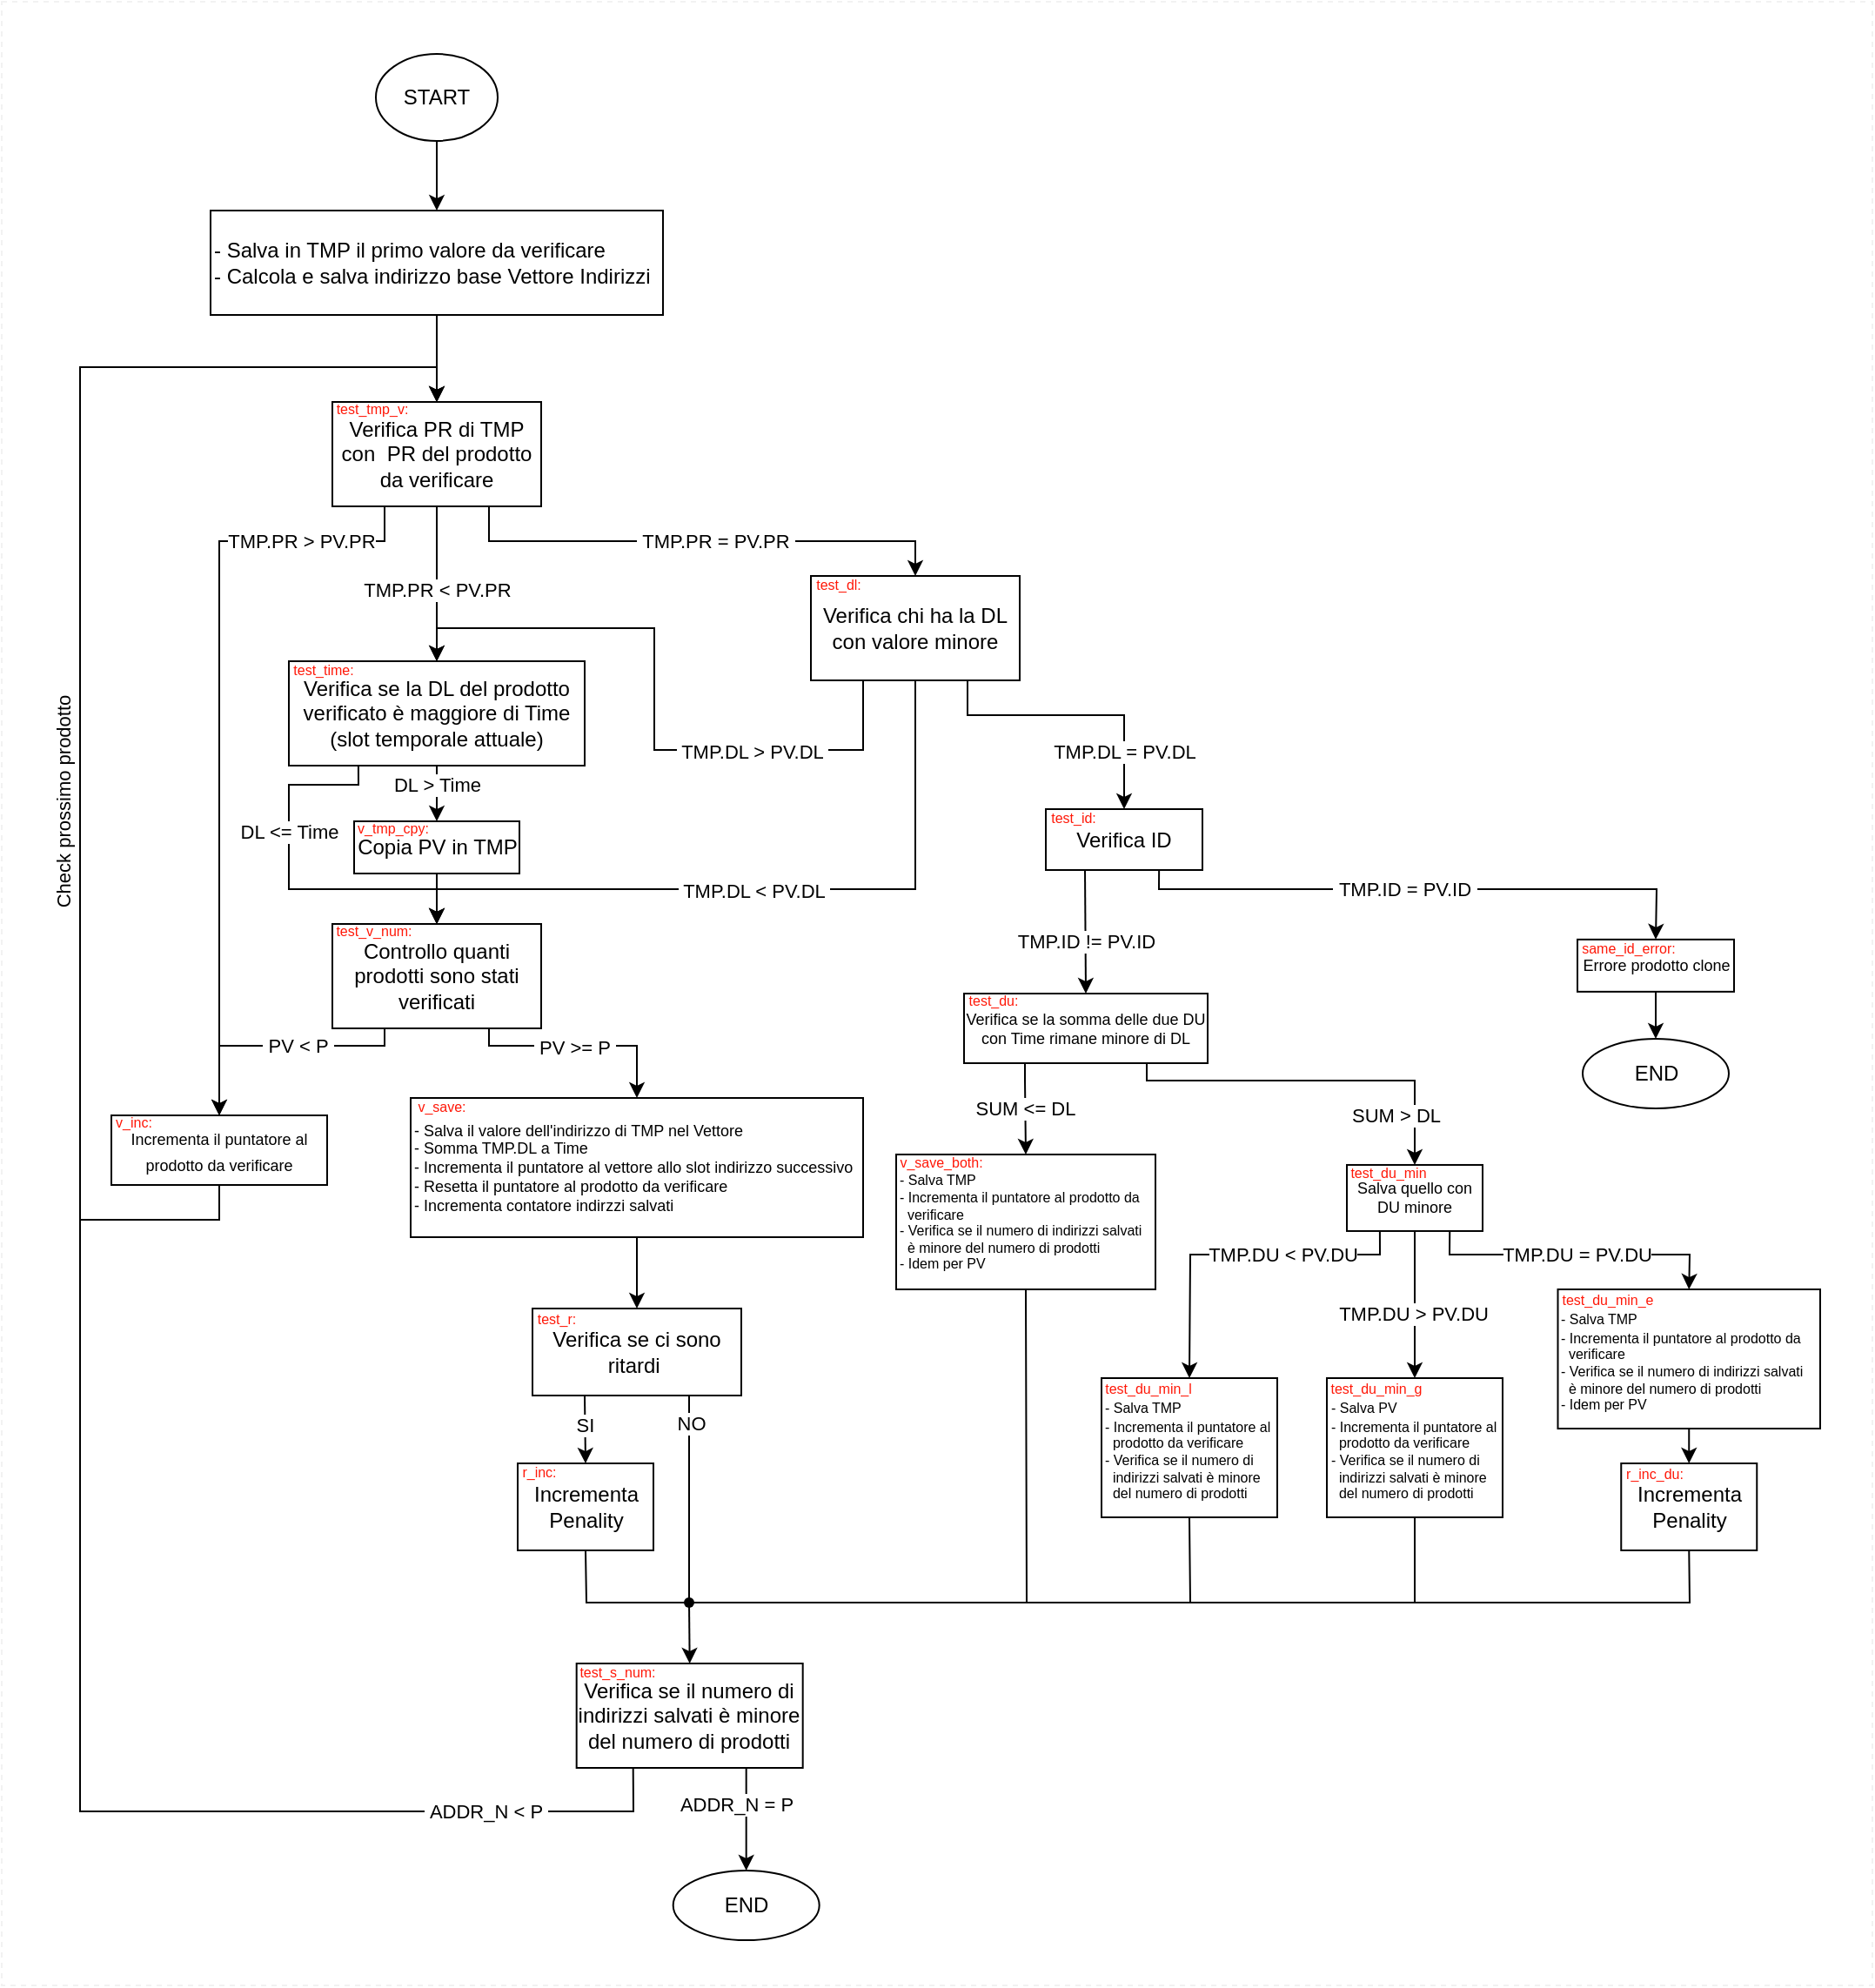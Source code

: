 <mxfile version="24.4.0" type="device">
  <diagram name="Pagina-1" id="GEODoxrNDZj81k7Mat4K">
    <mxGraphModel dx="1110" dy="2456" grid="1" gridSize="10" guides="1" tooltips="1" connect="1" arrows="1" fold="1" page="1" pageScale="1" pageWidth="827" pageHeight="1169" math="0" shadow="0">
      <root>
        <mxCell id="0" />
        <mxCell id="1" parent="0" />
        <mxCell id="st1-ua8SZ9y58ZhHJUZa-4" value="" style="endArrow=none;html=1;rounded=0;exitX=0.75;exitY=1;exitDx=0;exitDy=0;entryDx=0;entryDy=0;endFill=0;" edge="1" parent="1" source="nfPmhJvn8curub4lPYd_-5" target="st1-ua8SZ9y58ZhHJUZa-6">
          <mxGeometry width="50" height="50" relative="1" as="geometry">
            <mxPoint x="590" y="760" as="sourcePoint" />
            <mxPoint x="589" y="935" as="targetPoint" />
            <Array as="points" />
          </mxGeometry>
        </mxCell>
        <mxCell id="vefhSrpmev-1LY_CgRd1-73" value="" style="endArrow=classic;html=1;rounded=0;entryX=0.5;entryY=0;entryDx=0;entryDy=0;exitX=0.25;exitY=1;exitDx=0;exitDy=0;" parent="1" source="vefhSrpmev-1LY_CgRd1-29" target="vefhSrpmev-1LY_CgRd1-37" edge="1">
          <mxGeometry width="50" height="50" relative="1" as="geometry">
            <mxPoint x="600" y="380" as="sourcePoint" />
            <mxPoint x="600" y="445" as="targetPoint" />
            <Array as="points">
              <mxPoint x="690" y="410" />
              <mxPoint x="570" y="410" />
              <mxPoint x="570" y="340" />
              <mxPoint x="445" y="340" />
            </Array>
          </mxGeometry>
        </mxCell>
        <mxCell id="nfPmhJvn8curub4lPYd_-28" value="" style="rounded=0;whiteSpace=wrap;html=1;dashed=1;strokeColor=#F2F2F2;fillColor=none;movable=0;resizable=0;rotatable=0;deletable=0;editable=0;locked=1;connectable=0;" parent="1" vertex="1">
          <mxGeometry x="195" y="-20" width="1075" height="1140" as="geometry" />
        </mxCell>
        <mxCell id="vefhSrpmev-1LY_CgRd1-1" value="START" style="ellipse;whiteSpace=wrap;html=1;" parent="1" vertex="1">
          <mxGeometry x="410" y="10" width="70" height="50" as="geometry" />
        </mxCell>
        <mxCell id="vefhSrpmev-1LY_CgRd1-2" value="&lt;span style=&quot;background-color: initial;&quot;&gt;- Salva in TMP il primo valore da verificare&lt;/span&gt;&lt;br&gt;&lt;span style=&quot;background-color: initial;&quot;&gt;- Calcola e salva indirizzo base Vettore Indirizzi&lt;/span&gt;" style="rounded=0;whiteSpace=wrap;html=1;align=left;" parent="1" vertex="1">
          <mxGeometry x="315" y="100" width="260" height="60" as="geometry" />
        </mxCell>
        <mxCell id="vefhSrpmev-1LY_CgRd1-3" value="" style="endArrow=classic;html=1;rounded=0;exitX=0.5;exitY=1;exitDx=0;exitDy=0;entryX=0.5;entryY=0;entryDx=0;entryDy=0;" parent="1" source="vefhSrpmev-1LY_CgRd1-1" target="vefhSrpmev-1LY_CgRd1-2" edge="1">
          <mxGeometry width="50" height="50" relative="1" as="geometry">
            <mxPoint x="420" y="190" as="sourcePoint" />
            <mxPoint x="470" y="140" as="targetPoint" />
          </mxGeometry>
        </mxCell>
        <mxCell id="vefhSrpmev-1LY_CgRd1-4" value="Verifica PR di TMP con&amp;nbsp; PR del prodotto da verificare" style="rounded=0;whiteSpace=wrap;html=1;" parent="1" vertex="1">
          <mxGeometry x="385" y="210" width="120" height="60" as="geometry" />
        </mxCell>
        <mxCell id="vefhSrpmev-1LY_CgRd1-5" value="" style="endArrow=classic;html=1;rounded=0;entryX=0.5;entryY=0;entryDx=0;entryDy=0;exitX=0.5;exitY=1;exitDx=0;exitDy=0;" parent="1" source="vefhSrpmev-1LY_CgRd1-2" target="vefhSrpmev-1LY_CgRd1-4" edge="1">
          <mxGeometry width="50" height="50" relative="1" as="geometry">
            <mxPoint x="290" y="240" as="sourcePoint" />
            <mxPoint x="340" y="190" as="targetPoint" />
          </mxGeometry>
        </mxCell>
        <mxCell id="vefhSrpmev-1LY_CgRd1-6" value="Controllo quanti prodotti sono stati verificati" style="rounded=0;whiteSpace=wrap;html=1;" parent="1" vertex="1">
          <mxGeometry x="385" y="510" width="120" height="60" as="geometry" />
        </mxCell>
        <mxCell id="vefhSrpmev-1LY_CgRd1-7" value="" style="endArrow=classic;html=1;rounded=0;exitX=0.5;exitY=1;exitDx=0;exitDy=0;entryX=0.5;entryY=0;entryDx=0;entryDy=0;" parent="1" source="vefhSrpmev-1LY_CgRd1-4" target="vefhSrpmev-1LY_CgRd1-37" edge="1">
          <mxGeometry width="50" height="50" relative="1" as="geometry">
            <mxPoint x="350" y="340" as="sourcePoint" />
            <mxPoint x="445" y="330" as="targetPoint" />
          </mxGeometry>
        </mxCell>
        <mxCell id="vefhSrpmev-1LY_CgRd1-8" value="TMP.PR &amp;lt; PV.PR" style="edgeLabel;html=1;align=center;verticalAlign=middle;resizable=0;points=[];" parent="vefhSrpmev-1LY_CgRd1-7" vertex="1" connectable="0">
          <mxGeometry x="0.01" y="1" relative="1" as="geometry">
            <mxPoint x="-1" y="3" as="offset" />
          </mxGeometry>
        </mxCell>
        <mxCell id="vefhSrpmev-1LY_CgRd1-9" value="&lt;font style=&quot;font-size: 9px;&quot;&gt;Incrementa il puntatore al prodotto da verificare&lt;/font&gt;" style="rounded=0;whiteSpace=wrap;html=1;" parent="1" vertex="1">
          <mxGeometry x="258" y="620" width="124" height="40" as="geometry" />
        </mxCell>
        <mxCell id="vefhSrpmev-1LY_CgRd1-10" value="" style="endArrow=classic;html=1;rounded=0;exitX=0.25;exitY=1;exitDx=0;exitDy=0;entryX=0.5;entryY=0;entryDx=0;entryDy=0;" parent="1" source="vefhSrpmev-1LY_CgRd1-6" target="vefhSrpmev-1LY_CgRd1-9" edge="1">
          <mxGeometry width="50" height="50" relative="1" as="geometry">
            <mxPoint x="400" y="570" as="sourcePoint" />
            <mxPoint x="450" y="520" as="targetPoint" />
            <Array as="points">
              <mxPoint x="415" y="580" />
              <mxPoint x="320" y="580" />
            </Array>
          </mxGeometry>
        </mxCell>
        <mxCell id="vefhSrpmev-1LY_CgRd1-11" value="&amp;nbsp;PV &amp;lt; P&amp;nbsp;" style="edgeLabel;html=1;align=center;verticalAlign=middle;resizable=0;points=[];" parent="vefhSrpmev-1LY_CgRd1-10" vertex="1" connectable="0">
          <mxGeometry x="0.436" y="-1" relative="1" as="geometry">
            <mxPoint x="44" y="1" as="offset" />
          </mxGeometry>
        </mxCell>
        <mxCell id="vefhSrpmev-1LY_CgRd1-12" value="&lt;span style=&quot;background-color: initial;&quot;&gt;- Salva il valore dell&#39;indirizzo di TMP nel Vettore&lt;/span&gt;&lt;br&gt;&lt;span style=&quot;background-color: initial;&quot;&gt;- Somma TMP.DL a Time&lt;/span&gt;&lt;br&gt;&lt;span style=&quot;background-color: initial;&quot;&gt;- Incrementa il puntatore al vettore allo slot indirizzo&amp;nbsp;successivo&lt;/span&gt;&lt;br&gt;&lt;span style=&quot;background-color: initial;&quot;&gt;- Resetta il puntatore al prodotto da verificare&amp;nbsp;&lt;/span&gt;&lt;div&gt;- Incrementa contatore indir&lt;span style=&quot;background-color: initial;&quot;&gt;z&lt;/span&gt;&lt;span style=&quot;background-color: initial;&quot;&gt;zi salvati&lt;/span&gt;&lt;/div&gt;" style="rounded=0;whiteSpace=wrap;html=1;align=left;fontStyle=0;horizontal=1;fontSize=9;" parent="1" vertex="1">
          <mxGeometry x="430" y="610" width="260" height="80" as="geometry" />
        </mxCell>
        <mxCell id="vefhSrpmev-1LY_CgRd1-13" value="" style="endArrow=classic;html=1;rounded=0;exitX=0.75;exitY=1;exitDx=0;exitDy=0;entryX=0.5;entryY=0;entryDx=0;entryDy=0;" parent="1" source="vefhSrpmev-1LY_CgRd1-6" target="vefhSrpmev-1LY_CgRd1-12" edge="1">
          <mxGeometry width="50" height="50" relative="1" as="geometry">
            <mxPoint x="605" y="570" as="sourcePoint" />
            <mxPoint x="640" y="520" as="targetPoint" />
            <Array as="points">
              <mxPoint x="475" y="580" />
              <mxPoint x="560" y="580" />
            </Array>
          </mxGeometry>
        </mxCell>
        <mxCell id="vefhSrpmev-1LY_CgRd1-14" value="&amp;nbsp;PV &amp;gt;= P&amp;nbsp;" style="edgeLabel;html=1;align=center;verticalAlign=middle;resizable=0;points=[];" parent="vefhSrpmev-1LY_CgRd1-13" vertex="1" connectable="0">
          <mxGeometry x="0.436" y="-1" relative="1" as="geometry">
            <mxPoint x="-31" as="offset" />
          </mxGeometry>
        </mxCell>
        <mxCell id="vefhSrpmev-1LY_CgRd1-21" value="" style="edgeStyle=orthogonalEdgeStyle;rounded=0;orthogonalLoop=1;jettySize=auto;html=1;" parent="1" source="vefhSrpmev-1LY_CgRd1-19" target="vefhSrpmev-1LY_CgRd1-6" edge="1">
          <mxGeometry relative="1" as="geometry" />
        </mxCell>
        <mxCell id="vefhSrpmev-1LY_CgRd1-19" value="Copia PV in TMP" style="rounded=0;whiteSpace=wrap;html=1;" parent="1" vertex="1">
          <mxGeometry x="397.5" y="451" width="95" height="30" as="geometry" />
        </mxCell>
        <mxCell id="vefhSrpmev-1LY_CgRd1-22" value="" style="endArrow=classic;html=1;rounded=0;exitX=0.5;exitY=1;exitDx=0;exitDy=0;entryX=0.5;entryY=0;entryDx=0;entryDy=0;" parent="1" source="vefhSrpmev-1LY_CgRd1-9" target="vefhSrpmev-1LY_CgRd1-4" edge="1">
          <mxGeometry width="50" height="50" relative="1" as="geometry">
            <mxPoint x="180" y="430" as="sourcePoint" />
            <mxPoint x="230" y="380" as="targetPoint" />
            <Array as="points">
              <mxPoint x="320" y="680" />
              <mxPoint x="240" y="680" />
              <mxPoint x="240" y="190" />
              <mxPoint x="445" y="190" />
            </Array>
          </mxGeometry>
        </mxCell>
        <mxCell id="vefhSrpmev-1LY_CgRd1-23" value="&amp;nbsp;Check prossimo prodotto&amp;nbsp;" style="edgeLabel;html=1;align=center;verticalAlign=middle;resizable=0;points=[];rotation=-90;" parent="vefhSrpmev-1LY_CgRd1-22" vertex="1" connectable="0">
          <mxGeometry x="0.477" y="-3" relative="1" as="geometry">
            <mxPoint x="-22" y="247" as="offset" />
          </mxGeometry>
        </mxCell>
        <mxCell id="vefhSrpmev-1LY_CgRd1-27" value="" style="endArrow=classic;html=1;rounded=0;entryX=0.5;entryY=0;entryDx=0;entryDy=0;exitX=0.25;exitY=1;exitDx=0;exitDy=0;" parent="1" source="vefhSrpmev-1LY_CgRd1-4" target="vefhSrpmev-1LY_CgRd1-9" edge="1">
          <mxGeometry width="50" height="50" relative="1" as="geometry">
            <mxPoint x="230" y="290" as="sourcePoint" />
            <mxPoint x="280" y="240" as="targetPoint" />
            <Array as="points">
              <mxPoint x="415" y="290" />
              <mxPoint x="320" y="290" />
            </Array>
          </mxGeometry>
        </mxCell>
        <mxCell id="vefhSrpmev-1LY_CgRd1-29" value="Verifica chi ha la DL con valore minore" style="rounded=0;whiteSpace=wrap;html=1;" parent="1" vertex="1">
          <mxGeometry x="660" y="310" width="120" height="60" as="geometry" />
        </mxCell>
        <mxCell id="vefhSrpmev-1LY_CgRd1-31" value="" style="endArrow=classic;html=1;rounded=0;entryX=0.5;entryY=0;entryDx=0;entryDy=0;exitX=0.75;exitY=1;exitDx=0;exitDy=0;" parent="1" source="vefhSrpmev-1LY_CgRd1-4" target="vefhSrpmev-1LY_CgRd1-29" edge="1">
          <mxGeometry width="50" height="50" relative="1" as="geometry">
            <mxPoint x="660" y="280" as="sourcePoint" />
            <mxPoint x="710" y="230" as="targetPoint" />
            <Array as="points">
              <mxPoint x="475" y="290" />
              <mxPoint x="720" y="290" />
            </Array>
          </mxGeometry>
        </mxCell>
        <mxCell id="vefhSrpmev-1LY_CgRd1-32" value="&amp;nbsp;TMP.PR = PV.PR&amp;nbsp;" style="edgeLabel;html=1;align=center;verticalAlign=middle;resizable=0;points=[];" parent="1" vertex="1" connectable="0">
          <mxGeometry x="600" y="286.999" as="geometry">
            <mxPoint x="5" y="3" as="offset" />
          </mxGeometry>
        </mxCell>
        <mxCell id="vefhSrpmev-1LY_CgRd1-39" value="" style="edgeStyle=orthogonalEdgeStyle;rounded=0;orthogonalLoop=1;jettySize=auto;html=1;" parent="1" source="vefhSrpmev-1LY_CgRd1-37" target="vefhSrpmev-1LY_CgRd1-19" edge="1">
          <mxGeometry relative="1" as="geometry" />
        </mxCell>
        <mxCell id="vefhSrpmev-1LY_CgRd1-40" value="DL &amp;gt; Time" style="edgeLabel;html=1;align=center;verticalAlign=middle;resizable=0;points=[];shadow=1;" parent="vefhSrpmev-1LY_CgRd1-39" vertex="1" connectable="0">
          <mxGeometry x="0.408" relative="1" as="geometry">
            <mxPoint y="-7" as="offset" />
          </mxGeometry>
        </mxCell>
        <mxCell id="vefhSrpmev-1LY_CgRd1-37" value="Verifica se la DL del prodotto verificato è maggiore di Time (slot temporale attuale)" style="rounded=0;whiteSpace=wrap;html=1;" parent="1" vertex="1">
          <mxGeometry x="360" y="359" width="170" height="60" as="geometry" />
        </mxCell>
        <mxCell id="vefhSrpmev-1LY_CgRd1-41" value="" style="endArrow=classic;html=1;rounded=0;exitX=0.235;exitY=1.004;exitDx=0;exitDy=0;entryX=0.5;entryY=0;entryDx=0;entryDy=0;exitPerimeter=0;" parent="1" source="vefhSrpmev-1LY_CgRd1-37" target="vefhSrpmev-1LY_CgRd1-6" edge="1">
          <mxGeometry width="50" height="50" relative="1" as="geometry">
            <mxPoint x="280" y="490" as="sourcePoint" />
            <mxPoint x="330" y="440" as="targetPoint" />
            <Array as="points">
              <mxPoint x="400" y="430" />
              <mxPoint x="360" y="430" />
              <mxPoint x="360" y="490" />
              <mxPoint x="445" y="490" />
            </Array>
          </mxGeometry>
        </mxCell>
        <mxCell id="vefhSrpmev-1LY_CgRd1-42" value="&amp;nbsp;DL &amp;lt;= Time&amp;nbsp;" style="edgeLabel;html=1;align=center;verticalAlign=middle;resizable=0;points=[];" parent="1" vertex="1" connectable="0">
          <mxGeometry x="360" y="456.997" as="geometry">
            <mxPoint as="offset" />
          </mxGeometry>
        </mxCell>
        <mxCell id="vefhSrpmev-1LY_CgRd1-43" value="TMP.PR &amp;gt; PV.PR" style="edgeLabel;html=1;align=center;verticalAlign=middle;resizable=0;points=[];" parent="1" vertex="1" connectable="0">
          <mxGeometry x="362" y="289.998" as="geometry">
            <mxPoint x="5" as="offset" />
          </mxGeometry>
        </mxCell>
        <mxCell id="vefhSrpmev-1LY_CgRd1-48" value="Verifica ID" style="rounded=0;whiteSpace=wrap;html=1;" parent="1" vertex="1">
          <mxGeometry x="795" y="444" width="90" height="35" as="geometry" />
        </mxCell>
        <mxCell id="vefhSrpmev-1LY_CgRd1-49" value="" style="endArrow=classic;html=1;rounded=0;entryX=0.5;entryY=0;entryDx=0;entryDy=0;exitX=0.75;exitY=1;exitDx=0;exitDy=0;" parent="1" source="vefhSrpmev-1LY_CgRd1-29" target="vefhSrpmev-1LY_CgRd1-48" edge="1">
          <mxGeometry width="50" height="50" relative="1" as="geometry">
            <mxPoint x="700" y="490" as="sourcePoint" />
            <mxPoint x="750" y="440" as="targetPoint" />
            <Array as="points">
              <mxPoint x="750" y="390" />
              <mxPoint x="840" y="390" />
            </Array>
          </mxGeometry>
        </mxCell>
        <mxCell id="vefhSrpmev-1LY_CgRd1-50" value="&amp;nbsp;TMP.DL = PV.DL&amp;nbsp;" style="edgeLabel;html=1;align=center;verticalAlign=middle;resizable=0;points=[];" parent="vefhSrpmev-1LY_CgRd1-49" vertex="1" connectable="0">
          <mxGeometry x="0.404" y="1" relative="1" as="geometry">
            <mxPoint x="-1" y="16" as="offset" />
          </mxGeometry>
        </mxCell>
        <mxCell id="vefhSrpmev-1LY_CgRd1-51" value="Errore prodotto clone" style="rounded=0;whiteSpace=wrap;html=1;fontSize=9;" parent="1" vertex="1">
          <mxGeometry x="1100.5" y="518.93" width="90" height="30" as="geometry" />
        </mxCell>
        <mxCell id="vefhSrpmev-1LY_CgRd1-52" value="" style="endArrow=classic;html=1;rounded=0;entryX=0.5;entryY=0;entryDx=0;entryDy=0;exitX=0.723;exitY=1;exitDx=0;exitDy=0;exitPerimeter=0;" parent="1" source="vefhSrpmev-1LY_CgRd1-48" target="vefhSrpmev-1LY_CgRd1-51" edge="1">
          <mxGeometry width="50" height="50" relative="1" as="geometry">
            <mxPoint x="710" y="560" as="sourcePoint" />
            <mxPoint x="760" y="510" as="targetPoint" />
            <Array as="points">
              <mxPoint x="860" y="490" />
              <mxPoint x="1146" y="490" />
            </Array>
          </mxGeometry>
        </mxCell>
        <mxCell id="vefhSrpmev-1LY_CgRd1-54" value="&amp;nbsp;TMP.ID = PV.ID&amp;nbsp;" style="edgeLabel;html=1;align=center;verticalAlign=middle;resizable=0;points=[];" parent="vefhSrpmev-1LY_CgRd1-52" vertex="1" connectable="0">
          <mxGeometry x="0.661" relative="1" as="geometry">
            <mxPoint x="-119" as="offset" />
          </mxGeometry>
        </mxCell>
        <mxCell id="vefhSrpmev-1LY_CgRd1-55" value="Verifica se la somma delle due DU con Time rimane minore di DL" style="rounded=0;whiteSpace=wrap;html=1;fontSize=9;" parent="1" vertex="1">
          <mxGeometry x="748" y="550" width="140" height="40" as="geometry" />
        </mxCell>
        <mxCell id="vefhSrpmev-1LY_CgRd1-56" value="" style="endArrow=classic;html=1;rounded=0;entryX=0.5;entryY=0;entryDx=0;entryDy=0;exitX=0.25;exitY=1;exitDx=0;exitDy=0;" parent="1" source="vefhSrpmev-1LY_CgRd1-48" target="vefhSrpmev-1LY_CgRd1-55" edge="1">
          <mxGeometry width="50" height="50" relative="1" as="geometry">
            <mxPoint x="818" y="480" as="sourcePoint" />
            <mxPoint x="750" y="440" as="targetPoint" />
            <Array as="points" />
          </mxGeometry>
        </mxCell>
        <mxCell id="vefhSrpmev-1LY_CgRd1-57" value="&amp;nbsp;TMP.ID != PV.ID&amp;nbsp;" style="edgeLabel;html=1;align=center;verticalAlign=middle;resizable=0;points=[];" parent="vefhSrpmev-1LY_CgRd1-56" vertex="1" connectable="0">
          <mxGeometry x="-0.107" y="1" relative="1" as="geometry">
            <mxPoint x="-1" y="9" as="offset" />
          </mxGeometry>
        </mxCell>
        <mxCell id="vefhSrpmev-1LY_CgRd1-58" value="Salva quello con DU minore" style="rounded=0;whiteSpace=wrap;html=1;fontSize=9;" parent="1" vertex="1">
          <mxGeometry x="968" y="648.48" width="78" height="38" as="geometry" />
        </mxCell>
        <mxCell id="vefhSrpmev-1LY_CgRd1-59" value="" style="endArrow=classic;html=1;rounded=0;exitX=0.75;exitY=1;exitDx=0;exitDy=0;entryX=0.5;entryY=0;entryDx=0;entryDy=0;" parent="1" source="vefhSrpmev-1LY_CgRd1-55" target="vefhSrpmev-1LY_CgRd1-58" edge="1">
          <mxGeometry width="50" height="50" relative="1" as="geometry">
            <mxPoint x="960" y="670" as="sourcePoint" />
            <mxPoint x="1010" y="620" as="targetPoint" />
            <Array as="points">
              <mxPoint x="853" y="600" />
              <mxPoint x="1007" y="600" />
            </Array>
          </mxGeometry>
        </mxCell>
        <mxCell id="vefhSrpmev-1LY_CgRd1-60" value="SUM &amp;gt; DL" style="edgeLabel;html=1;align=center;verticalAlign=middle;resizable=0;points=[];" parent="vefhSrpmev-1LY_CgRd1-59" vertex="1" connectable="0">
          <mxGeometry x="-0.005" y="-1" relative="1" as="geometry">
            <mxPoint x="47" y="19" as="offset" />
          </mxGeometry>
        </mxCell>
        <mxCell id="vefhSrpmev-1LY_CgRd1-61" value="&lt;font style=&quot;font-size: 8px;&quot;&gt;- Salva TMP&lt;/font&gt;&lt;div style=&quot;font-size: 8px;&quot;&gt;&lt;font style=&quot;font-size: 8px;&quot;&gt;- Incrementa il puntatore al prodotto da&amp;nbsp; &amp;nbsp; &amp;nbsp; verificare&lt;br&gt;&lt;/font&gt;&lt;/div&gt;&lt;div style=&quot;font-size: 8px;&quot;&gt;&lt;font style=&quot;font-size: 8px;&quot;&gt;- Verifica se il numero di indirizzi salvati&amp;nbsp; &amp;nbsp; &amp;nbsp; è minore del numero di prodotti&lt;/font&gt;&lt;/div&gt;&lt;div style=&quot;font-size: 8px;&quot;&gt;&lt;font style=&quot;font-size: 8px;&quot;&gt;- Idem per PV&lt;/font&gt;&lt;/div&gt;" style="rounded=0;whiteSpace=wrap;html=1;fontSize=9;align=left;" parent="1" vertex="1">
          <mxGeometry x="709" y="642.48" width="149" height="77.52" as="geometry" />
        </mxCell>
        <mxCell id="vefhSrpmev-1LY_CgRd1-62" value="" style="endArrow=classic;html=1;rounded=0;exitX=0.25;exitY=1;exitDx=0;exitDy=0;entryX=0.5;entryY=0;entryDx=0;entryDy=0;" parent="1" source="vefhSrpmev-1LY_CgRd1-55" target="vefhSrpmev-1LY_CgRd1-61" edge="1">
          <mxGeometry width="50" height="50" relative="1" as="geometry">
            <mxPoint x="756" y="580" as="sourcePoint" />
            <mxPoint x="913" y="620" as="targetPoint" />
            <Array as="points">
              <mxPoint x="783" y="600" />
            </Array>
          </mxGeometry>
        </mxCell>
        <mxCell id="vefhSrpmev-1LY_CgRd1-63" value="SUM &amp;lt;= DL" style="edgeLabel;html=1;align=center;verticalAlign=middle;resizable=0;points=[];" parent="vefhSrpmev-1LY_CgRd1-62" vertex="1" connectable="0">
          <mxGeometry x="-0.005" y="-1" relative="1" as="geometry">
            <mxPoint x="1" as="offset" />
          </mxGeometry>
        </mxCell>
        <mxCell id="vefhSrpmev-1LY_CgRd1-64" value="&lt;font style=&quot;font-size: 8px;&quot;&gt;- Salva TMP&lt;/font&gt;&lt;div style=&quot;font-size: 8px;&quot;&gt;- Incrementa il puntatore al&amp;nbsp; &amp;nbsp; prodotto da verificare&lt;br&gt;&lt;/div&gt;&lt;div style=&quot;font-size: 8px;&quot;&gt;- Verifica se il numero di&amp;nbsp; &amp;nbsp; &amp;nbsp; &amp;nbsp; indirizzi salvati è minore&amp;nbsp; &amp;nbsp; &amp;nbsp; del numero di prodotti&lt;/div&gt;" style="rounded=0;whiteSpace=wrap;html=1;align=left;" parent="1" vertex="1">
          <mxGeometry x="827" y="771" width="101" height="80" as="geometry" />
        </mxCell>
        <mxCell id="vefhSrpmev-1LY_CgRd1-66" value="" style="endArrow=classic;html=1;rounded=0;entryX=0.5;entryY=0;entryDx=0;entryDy=0;exitX=0.243;exitY=0.995;exitDx=0;exitDy=0;exitPerimeter=0;" parent="1" source="vefhSrpmev-1LY_CgRd1-58" target="vefhSrpmev-1LY_CgRd1-64" edge="1">
          <mxGeometry width="50" height="50" relative="1" as="geometry">
            <mxPoint x="966" y="690" as="sourcePoint" />
            <mxPoint x="785" y="706.48" as="targetPoint" />
            <Array as="points">
              <mxPoint x="987" y="700" />
              <mxPoint x="878" y="700" />
            </Array>
          </mxGeometry>
        </mxCell>
        <mxCell id="nfPmhJvn8curub4lPYd_-12" value="TMP.DU &amp;lt; PV.DU" style="edgeLabel;html=1;align=center;verticalAlign=middle;resizable=0;points=[];" parent="vefhSrpmev-1LY_CgRd1-66" vertex="1" connectable="0">
          <mxGeometry x="-0.074" y="1" relative="1" as="geometry">
            <mxPoint x="20" y="-1" as="offset" />
          </mxGeometry>
        </mxCell>
        <mxCell id="vefhSrpmev-1LY_CgRd1-74" value="&amp;nbsp;TMP.DL &amp;gt; PV.DL&amp;nbsp;" style="edgeLabel;html=1;align=center;verticalAlign=middle;resizable=0;points=[];" parent="1" vertex="1" connectable="0">
          <mxGeometry x="629" y="409.005" as="geometry">
            <mxPoint x="-3" y="2" as="offset" />
          </mxGeometry>
        </mxCell>
        <mxCell id="vefhSrpmev-1LY_CgRd1-76" value="" style="endArrow=classic;html=1;rounded=0;exitX=0.25;exitY=1;exitDx=0;exitDy=0;entryX=0.5;entryY=0;entryDx=0;entryDy=0;" parent="1" source="vefhSrpmev-1LY_CgRd1-78" target="vefhSrpmev-1LY_CgRd1-4" edge="1">
          <mxGeometry width="50" height="50" relative="1" as="geometry">
            <mxPoint x="120" y="680" as="sourcePoint" />
            <mxPoint x="170" y="630" as="targetPoint" />
            <Array as="points">
              <mxPoint x="558" y="1020" />
              <mxPoint x="240" y="1020" />
              <mxPoint x="240" y="190" />
              <mxPoint x="445" y="190" />
            </Array>
          </mxGeometry>
        </mxCell>
        <mxCell id="vefhSrpmev-1LY_CgRd1-79" value="&amp;nbsp;ADDR_N &amp;lt; P&amp;nbsp;" style="edgeLabel;html=1;align=center;verticalAlign=middle;resizable=0;points=[];" parent="vefhSrpmev-1LY_CgRd1-76" vertex="1" connectable="0">
          <mxGeometry x="-0.702" relative="1" as="geometry">
            <mxPoint x="98" as="offset" />
          </mxGeometry>
        </mxCell>
        <mxCell id="vefhSrpmev-1LY_CgRd1-77" value="" style="endArrow=classic;html=1;rounded=0;exitDx=0;exitDy=0;entryX=0.5;entryY=0;entryDx=0;entryDy=0;" parent="1" source="st1-ua8SZ9y58ZhHJUZa-6" target="vefhSrpmev-1LY_CgRd1-78" edge="1">
          <mxGeometry width="50" height="50" relative="1" as="geometry">
            <mxPoint x="573.5" y="680" as="sourcePoint" />
            <mxPoint x="458.5" y="210" as="targetPoint" />
            <Array as="points" />
          </mxGeometry>
        </mxCell>
        <mxCell id="nfPmhJvn8curub4lPYd_-6" value="NO" style="edgeLabel;html=1;align=center;verticalAlign=middle;resizable=0;points=[];" parent="vefhSrpmev-1LY_CgRd1-77" vertex="1" connectable="0">
          <mxGeometry x="0.589" relative="1" as="geometry">
            <mxPoint y="-131" as="offset" />
          </mxGeometry>
        </mxCell>
        <mxCell id="vefhSrpmev-1LY_CgRd1-78" value="Verifica se il numero di indirizzi salvati è minore del numero di prodotti" style="rounded=0;whiteSpace=wrap;html=1;" parent="1" vertex="1">
          <mxGeometry x="525.34" y="935" width="130" height="60" as="geometry" />
        </mxCell>
        <mxCell id="vefhSrpmev-1LY_CgRd1-80" value="END" style="ellipse;whiteSpace=wrap;html=1;" parent="1" vertex="1">
          <mxGeometry x="580.84" y="1054" width="84" height="40" as="geometry" />
        </mxCell>
        <mxCell id="vefhSrpmev-1LY_CgRd1-81" value="" style="endArrow=classic;html=1;rounded=0;entryX=0.5;entryY=0;entryDx=0;entryDy=0;exitX=0.75;exitY=1;exitDx=0;exitDy=0;" parent="1" source="vefhSrpmev-1LY_CgRd1-78" target="vefhSrpmev-1LY_CgRd1-80" edge="1">
          <mxGeometry width="50" height="50" relative="1" as="geometry">
            <mxPoint x="391.84" y="1184" as="sourcePoint" />
            <mxPoint x="441.84" y="1134" as="targetPoint" />
          </mxGeometry>
        </mxCell>
        <mxCell id="vefhSrpmev-1LY_CgRd1-84" value="&amp;nbsp;ADDR_N = P&amp;nbsp;" style="edgeLabel;html=1;align=center;verticalAlign=middle;resizable=0;points=[];" parent="1" vertex="1" connectable="0">
          <mxGeometry x="621.841" y="1020" as="geometry">
            <mxPoint x="-5" y="-4" as="offset" />
          </mxGeometry>
        </mxCell>
        <mxCell id="r8-0i7yuEBl9hmYKN0jP-1" value="&lt;font style=&quot;font-size: 8px;&quot; color=&quot;#ff1808&quot;&gt;test_tmp_v:&lt;/font&gt;" style="text;html=1;align=center;verticalAlign=middle;whiteSpace=wrap;rounded=0;" parent="1" vertex="1">
          <mxGeometry x="378" y="198" width="60" height="30" as="geometry" />
        </mxCell>
        <mxCell id="r8-0i7yuEBl9hmYKN0jP-2" value="&lt;font style=&quot;font-size: 8px;&quot; color=&quot;#ff1808&quot;&gt;test_time:&lt;/font&gt;" style="text;html=1;align=center;verticalAlign=middle;whiteSpace=wrap;rounded=0;" parent="1" vertex="1">
          <mxGeometry x="350" y="348" width="60" height="30" as="geometry" />
        </mxCell>
        <mxCell id="r8-0i7yuEBl9hmYKN0jP-3" value="&lt;font style=&quot;font-size: 8px;&quot; color=&quot;#ff1808&quot;&gt;test_dl:&lt;/font&gt;" style="text;html=1;align=center;verticalAlign=middle;whiteSpace=wrap;rounded=0;" parent="1" vertex="1">
          <mxGeometry x="646" y="299" width="60" height="30" as="geometry" />
        </mxCell>
        <mxCell id="r8-0i7yuEBl9hmYKN0jP-4" value="&lt;font style=&quot;font-size: 8px;&quot; color=&quot;#ff1808&quot;&gt;test_id:&lt;/font&gt;" style="text;html=1;align=center;verticalAlign=middle;whiteSpace=wrap;rounded=0;" parent="1" vertex="1">
          <mxGeometry x="781" y="433" width="60" height="30" as="geometry" />
        </mxCell>
        <mxCell id="r8-0i7yuEBl9hmYKN0jP-5" value="&lt;font style=&quot;font-size: 8px;&quot; color=&quot;#ff1808&quot;&gt;test_du:&lt;/font&gt;" style="text;html=1;align=center;verticalAlign=middle;whiteSpace=wrap;rounded=0;" parent="1" vertex="1">
          <mxGeometry x="735" y="538" width="60" height="30" as="geometry" />
        </mxCell>
        <mxCell id="r8-0i7yuEBl9hmYKN0jP-6" value="&lt;font style=&quot;font-size: 8px;&quot; color=&quot;#ff1808&quot;&gt;test_v_num:&lt;/font&gt;" style="text;html=1;align=center;verticalAlign=middle;whiteSpace=wrap;rounded=0;" parent="1" vertex="1">
          <mxGeometry x="379" y="498" width="60" height="30" as="geometry" />
        </mxCell>
        <mxCell id="r8-0i7yuEBl9hmYKN0jP-7" value="&lt;font style=&quot;font-size: 8px;&quot; color=&quot;#ff1808&quot;&gt;test_s_num:&lt;/font&gt;" style="text;html=1;align=center;verticalAlign=middle;whiteSpace=wrap;rounded=0;" parent="1" vertex="1">
          <mxGeometry x="518.84" y="924" width="60" height="30" as="geometry" />
        </mxCell>
        <mxCell id="xTMcxJT7O3gV3GALlT8g-1" value="&lt;font style=&quot;font-size: 8px;&quot; color=&quot;#ff1808&quot;&gt;v_inc:&lt;/font&gt;" style="text;html=1;align=center;verticalAlign=middle;whiteSpace=wrap;rounded=0;" parent="1" vertex="1">
          <mxGeometry x="241" y="608" width="60" height="30" as="geometry" />
        </mxCell>
        <mxCell id="xTMcxJT7O3gV3GALlT8g-2" value="&lt;font style=&quot;font-size: 8px;&quot; color=&quot;#ff1808&quot;&gt;v_save:&lt;/font&gt;" style="text;html=1;align=center;verticalAlign=middle;whiteSpace=wrap;rounded=0;" parent="1" vertex="1">
          <mxGeometry x="418" y="599" width="60" height="30" as="geometry" />
        </mxCell>
        <mxCell id="xTMcxJT7O3gV3GALlT8g-3" value="&lt;font style=&quot;font-size: 8px;&quot; color=&quot;#ff1808&quot;&gt;v_save_both:&lt;/font&gt;" style="text;html=1;align=center;verticalAlign=middle;whiteSpace=wrap;rounded=0;" parent="1" vertex="1">
          <mxGeometry x="705" y="631" width="60" height="30" as="geometry" />
        </mxCell>
        <mxCell id="xTMcxJT7O3gV3GALlT8g-4" value="&lt;font style=&quot;font-size: 8px;&quot; color=&quot;#ff1808&quot;&gt;test_du_min&lt;/font&gt;" style="text;html=1;align=center;verticalAlign=middle;whiteSpace=wrap;rounded=0;" parent="1" vertex="1">
          <mxGeometry x="962" y="637" width="60" height="30" as="geometry" />
        </mxCell>
        <mxCell id="xTMcxJT7O3gV3GALlT8g-6" value="" style="endArrow=none;html=1;rounded=0;exitX=0.5;exitY=1;exitDx=0;exitDy=0;" parent="1" source="vefhSrpmev-1LY_CgRd1-61" edge="1">
          <mxGeometry width="50" height="50" relative="1" as="geometry">
            <mxPoint x="756.0" y="817" as="sourcePoint" />
            <mxPoint x="880" y="900" as="targetPoint" />
            <Array as="points">
              <mxPoint x="784" y="900" />
            </Array>
          </mxGeometry>
        </mxCell>
        <mxCell id="xTMcxJT7O3gV3GALlT8g-9" value="&lt;font style=&quot;font-size: 8px;&quot; color=&quot;#ff1808&quot;&gt;same_id_error:&lt;/font&gt;" style="text;html=1;align=center;verticalAlign=middle;whiteSpace=wrap;rounded=0;" parent="1" vertex="1">
          <mxGeometry x="1099.5" y="507.93" width="60" height="30" as="geometry" />
        </mxCell>
        <mxCell id="xTMcxJT7O3gV3GALlT8g-10" value="&lt;font style=&quot;font-size: 8px;&quot; color=&quot;#ff1808&quot;&gt;v_tmp_cpy:&lt;/font&gt;" style="text;html=1;align=center;verticalAlign=middle;whiteSpace=wrap;rounded=0;" parent="1" vertex="1">
          <mxGeometry x="390" y="439" width="60" height="30" as="geometry" />
        </mxCell>
        <mxCell id="nfPmhJvn8curub4lPYd_-2" value="&lt;font style=&quot;font-size: 8px;&quot;&gt;- Salva PV&lt;/font&gt;&lt;div style=&quot;font-size: 8px;&quot;&gt;- Incrementa il puntatore al&amp;nbsp; &amp;nbsp; prodotto da verificare&lt;br&gt;&lt;/div&gt;&lt;div style=&quot;font-size: 8px;&quot;&gt;- Verifica se il numero di&amp;nbsp; &amp;nbsp; &amp;nbsp; &amp;nbsp; indirizzi salvati è minore&amp;nbsp; &amp;nbsp; &amp;nbsp; del numero di prodotti&lt;/div&gt;" style="rounded=0;whiteSpace=wrap;html=1;align=left;" parent="1" vertex="1">
          <mxGeometry x="956.5" y="771" width="101" height="80" as="geometry" />
        </mxCell>
        <mxCell id="nfPmhJvn8curub4lPYd_-3" value="" style="endArrow=classic;html=1;rounded=0;exitX=0.5;exitY=1;exitDx=0;exitDy=0;entryX=0.5;entryY=0;entryDx=0;entryDy=0;" parent="1" source="vefhSrpmev-1LY_CgRd1-58" target="nfPmhJvn8curub4lPYd_-2" edge="1">
          <mxGeometry width="50" height="50" relative="1" as="geometry">
            <mxPoint x="901" y="710" as="sourcePoint" />
            <mxPoint x="951" y="660" as="targetPoint" />
          </mxGeometry>
        </mxCell>
        <mxCell id="nfPmhJvn8curub4lPYd_-4" value="" style="endArrow=classic;html=1;rounded=0;exitX=0.5;exitY=1;exitDx=0;exitDy=0;entryX=0.5;entryY=0;entryDx=0;entryDy=0;" parent="1" source="vefhSrpmev-1LY_CgRd1-12" target="nfPmhJvn8curub4lPYd_-5" edge="1">
          <mxGeometry width="50" height="50" relative="1" as="geometry">
            <mxPoint x="560" y="690" as="sourcePoint" />
            <mxPoint x="561" y="921" as="targetPoint" />
            <Array as="points" />
          </mxGeometry>
        </mxCell>
        <mxCell id="nfPmhJvn8curub4lPYd_-5" value="Verifica se ci sono ritardi&amp;nbsp;" style="rounded=0;whiteSpace=wrap;html=1;" parent="1" vertex="1">
          <mxGeometry x="500" y="731" width="120" height="50" as="geometry" />
        </mxCell>
        <mxCell id="nfPmhJvn8curub4lPYd_-7" value="Incrementa Penality" style="rounded=0;whiteSpace=wrap;html=1;" parent="1" vertex="1">
          <mxGeometry x="491.5" y="820" width="78" height="50" as="geometry" />
        </mxCell>
        <mxCell id="nfPmhJvn8curub4lPYd_-8" value="" style="endArrow=classic;html=1;rounded=0;exitX=0.25;exitY=1;exitDx=0;exitDy=0;entryX=0.5;entryY=0;entryDx=0;entryDy=0;" parent="1" source="nfPmhJvn8curub4lPYd_-5" target="nfPmhJvn8curub4lPYd_-7" edge="1">
          <mxGeometry width="50" height="50" relative="1" as="geometry">
            <mxPoint x="390" y="831" as="sourcePoint" />
            <mxPoint x="440" y="781" as="targetPoint" />
            <Array as="points" />
          </mxGeometry>
        </mxCell>
        <mxCell id="nfPmhJvn8curub4lPYd_-11" value="&amp;nbsp;SI&amp;nbsp;" style="edgeLabel;html=1;align=center;verticalAlign=middle;resizable=0;points=[];" parent="nfPmhJvn8curub4lPYd_-8" vertex="1" connectable="0">
          <mxGeometry x="-0.817" y="-1" relative="1" as="geometry">
            <mxPoint x="1" y="13" as="offset" />
          </mxGeometry>
        </mxCell>
        <mxCell id="nfPmhJvn8curub4lPYd_-10" value="" style="endArrow=none;html=1;rounded=0;entryX=0.5;entryY=1;entryDx=0;entryDy=0;endFill=0;startArrow=none;startFill=0;exitX=-0.011;exitY=0.5;exitDx=0;exitDy=0;exitPerimeter=0;" parent="1" target="nfPmhJvn8curub4lPYd_-7" edge="1" source="st1-ua8SZ9y58ZhHJUZa-6">
          <mxGeometry width="50" height="50" relative="1" as="geometry">
            <mxPoint x="448" y="989" as="sourcePoint" />
            <mxPoint x="400" y="789" as="targetPoint" />
            <Array as="points">
              <mxPoint x="589" y="900" />
              <mxPoint x="531" y="900" />
            </Array>
          </mxGeometry>
        </mxCell>
        <mxCell id="nfPmhJvn8curub4lPYd_-13" value="TMP.DU &amp;gt; PV.DU" style="edgeLabel;html=1;align=center;verticalAlign=middle;resizable=0;points=[];" parent="1" vertex="1" connectable="0">
          <mxGeometry x="1006.0" y="734" as="geometry" />
        </mxCell>
        <mxCell id="nfPmhJvn8curub4lPYd_-14" value="&lt;font style=&quot;font-size: 8px;&quot; color=&quot;#ff1808&quot;&gt;test_du_min_l&lt;/font&gt;" style="text;html=1;align=center;verticalAlign=middle;whiteSpace=wrap;rounded=0;" parent="1" vertex="1">
          <mxGeometry x="824" y="761" width="60" height="30" as="geometry" />
        </mxCell>
        <mxCell id="nfPmhJvn8curub4lPYd_-15" value="&lt;font style=&quot;font-size: 8px;&quot; color=&quot;#ff1808&quot;&gt;test_du_min_g&lt;/font&gt;" style="text;html=1;align=center;verticalAlign=middle;whiteSpace=wrap;rounded=0;" parent="1" vertex="1">
          <mxGeometry x="955" y="761" width="60" height="30" as="geometry" />
        </mxCell>
        <mxCell id="nfPmhJvn8curub4lPYd_-16" value="&lt;font style=&quot;font-size: 8px;&quot;&gt;- Salva TMP&lt;/font&gt;&lt;div style=&quot;font-size: 8px;&quot;&gt;- Incrementa il puntatore al prodotto da&amp;nbsp; &amp;nbsp; &amp;nbsp; &amp;nbsp; verificare&lt;br&gt;&lt;/div&gt;&lt;div style=&quot;font-size: 8px;&quot;&gt;- Verifica se il numero di indirizzi salvati&amp;nbsp; &amp;nbsp; &amp;nbsp; è minore del numero di prodotti&lt;/div&gt;&lt;div style=&quot;font-size: 8px;&quot;&gt;- Idem per PV&lt;/div&gt;" style="rounded=0;whiteSpace=wrap;html=1;align=left;" parent="1" vertex="1">
          <mxGeometry x="1089.25" y="720" width="150.75" height="80" as="geometry" />
        </mxCell>
        <mxCell id="nfPmhJvn8curub4lPYd_-17" value="&lt;font style=&quot;font-size: 8px;&quot; color=&quot;#ff1808&quot;&gt;test_du_min_e&lt;/font&gt;" style="text;html=1;align=center;verticalAlign=middle;whiteSpace=wrap;rounded=0;" parent="1" vertex="1">
          <mxGeometry x="1087.75" y="710" width="60" height="30" as="geometry" />
        </mxCell>
        <mxCell id="nfPmhJvn8curub4lPYd_-18" value="" style="endArrow=classic;html=1;rounded=0;entryX=0.5;entryY=0;entryDx=0;entryDy=0;exitX=0.758;exitY=0.999;exitDx=0;exitDy=0;exitPerimeter=0;" parent="1" source="vefhSrpmev-1LY_CgRd1-58" target="nfPmhJvn8curub4lPYd_-16" edge="1">
          <mxGeometry width="50" height="50" relative="1" as="geometry">
            <mxPoint x="1100" y="680" as="sourcePoint" />
            <mxPoint x="1150" y="640" as="targetPoint" />
            <Array as="points">
              <mxPoint x="1027" y="700" />
              <mxPoint x="1165" y="700" />
            </Array>
          </mxGeometry>
        </mxCell>
        <mxCell id="nfPmhJvn8curub4lPYd_-19" value="TMP.DU = PV.DU" style="edgeLabel;html=1;align=center;verticalAlign=middle;resizable=0;points=[];" parent="1" vertex="1" connectable="0">
          <mxGeometry x="1100.0" y="700.0" as="geometry" />
        </mxCell>
        <mxCell id="nfPmhJvn8curub4lPYd_-20" value="Incrementa Penality" style="rounded=0;whiteSpace=wrap;html=1;" parent="1" vertex="1">
          <mxGeometry x="1125.63" y="820" width="78" height="50" as="geometry" />
        </mxCell>
        <mxCell id="nfPmhJvn8curub4lPYd_-21" value="" style="endArrow=classic;html=1;rounded=0;entryX=0.5;entryY=0;entryDx=0;entryDy=0;exitX=0.5;exitY=1;exitDx=0;exitDy=0;" parent="1" source="nfPmhJvn8curub4lPYd_-16" target="nfPmhJvn8curub4lPYd_-20" edge="1">
          <mxGeometry width="50" height="50" relative="1" as="geometry">
            <mxPoint x="950" y="880" as="sourcePoint" />
            <mxPoint x="1000" y="830" as="targetPoint" />
          </mxGeometry>
        </mxCell>
        <mxCell id="nfPmhJvn8curub4lPYd_-22" value="" style="endArrow=none;html=1;rounded=0;entryX=0.5;entryY=1;entryDx=0;entryDy=0;" parent="1" target="nfPmhJvn8curub4lPYd_-2" edge="1">
          <mxGeometry width="50" height="50" relative="1" as="geometry">
            <mxPoint x="1007" y="900" as="sourcePoint" />
            <mxPoint x="1010" y="850" as="targetPoint" />
          </mxGeometry>
        </mxCell>
        <mxCell id="nfPmhJvn8curub4lPYd_-23" value="" style="endArrow=none;html=1;rounded=0;entryX=0.5;entryY=1;entryDx=0;entryDy=0;exitX=0.933;exitY=0.125;exitDx=0;exitDy=0;exitPerimeter=0;" parent="1" target="nfPmhJvn8curub4lPYd_-20" edge="1" source="st1-ua8SZ9y58ZhHJUZa-6">
          <mxGeometry width="50" height="50" relative="1" as="geometry">
            <mxPoint x="1165" y="900" as="sourcePoint" />
            <mxPoint x="1160" y="920" as="targetPoint" />
            <Array as="points">
              <mxPoint x="1165" y="900" />
            </Array>
          </mxGeometry>
        </mxCell>
        <mxCell id="nfPmhJvn8curub4lPYd_-24" value="&lt;font style=&quot;font-size: 8px;&quot; color=&quot;#ff1808&quot;&gt;test_r:&lt;/font&gt;" style="text;html=1;align=center;verticalAlign=middle;whiteSpace=wrap;rounded=0;" parent="1" vertex="1">
          <mxGeometry x="484" y="721" width="60" height="30" as="geometry" />
        </mxCell>
        <mxCell id="nfPmhJvn8curub4lPYd_-26" value="&lt;font style=&quot;font-size: 8px;&quot; color=&quot;#ff1808&quot;&gt;r_inc:&lt;/font&gt;" style="text;html=1;align=center;verticalAlign=middle;whiteSpace=wrap;rounded=0;" parent="1" vertex="1">
          <mxGeometry x="474" y="809" width="60" height="30" as="geometry" />
        </mxCell>
        <mxCell id="nfPmhJvn8curub4lPYd_-27" value="&lt;font style=&quot;font-size: 8px;&quot; color=&quot;#ff1808&quot;&gt;r_inc_du:&lt;/font&gt;" style="text;html=1;align=center;verticalAlign=middle;whiteSpace=wrap;rounded=0;" parent="1" vertex="1">
          <mxGeometry x="1115" y="810" width="60" height="30" as="geometry" />
        </mxCell>
        <mxCell id="vefhSrpmev-1LY_CgRd1-71" value="" style="endArrow=classic;html=1;rounded=0;exitX=0.5;exitY=1;exitDx=0;exitDy=0;endFill=1;curved=0;jumpStyle=none;entryX=0.5;entryY=0;entryDx=0;entryDy=0;" parent="1" source="vefhSrpmev-1LY_CgRd1-29" target="vefhSrpmev-1LY_CgRd1-6" edge="1">
          <mxGeometry width="50" height="50" relative="1" as="geometry">
            <mxPoint x="580" y="380" as="sourcePoint" />
            <mxPoint x="440" y="490" as="targetPoint" />
            <Array as="points">
              <mxPoint x="720" y="490" />
              <mxPoint x="445" y="490" />
            </Array>
          </mxGeometry>
        </mxCell>
        <mxCell id="vefhSrpmev-1LY_CgRd1-75" value="&amp;nbsp;TMP.DL &amp;lt; PV.DL&amp;nbsp;" style="edgeLabel;html=1;align=center;verticalAlign=middle;resizable=0;points=[];" parent="1" vertex="1" connectable="0">
          <mxGeometry x="634" y="493.005" as="geometry">
            <mxPoint x="-7" y="-2" as="offset" />
          </mxGeometry>
        </mxCell>
        <mxCell id="VNulF6367stWJif0B2F_-2" value="END" style="ellipse;whiteSpace=wrap;html=1;" parent="1" vertex="1">
          <mxGeometry x="1103.5" y="576" width="84" height="40" as="geometry" />
        </mxCell>
        <mxCell id="VNulF6367stWJif0B2F_-3" value="" style="endArrow=classic;html=1;rounded=0;entryX=0.5;entryY=0;entryDx=0;entryDy=0;exitX=0.5;exitY=1;exitDx=0;exitDy=0;" parent="1" source="vefhSrpmev-1LY_CgRd1-51" target="VNulF6367stWJif0B2F_-2" edge="1">
          <mxGeometry width="50" height="50" relative="1" as="geometry">
            <mxPoint x="1050" y="376" as="sourcePoint" />
            <mxPoint x="1100" y="326" as="targetPoint" />
          </mxGeometry>
        </mxCell>
        <mxCell id="st1-ua8SZ9y58ZhHJUZa-3" value="" style="endArrow=none;html=1;rounded=0;entryX=1.08;entryY=0.784;entryDx=0;entryDy=0;exitX=0.5;exitY=1;exitDx=0;exitDy=0;endFill=0;startArrow=none;startFill=0;entryPerimeter=0;" edge="1" parent="1" source="vefhSrpmev-1LY_CgRd1-64" target="st1-ua8SZ9y58ZhHJUZa-6">
          <mxGeometry width="50" height="50" relative="1" as="geometry">
            <mxPoint x="660" y="880" as="sourcePoint" />
            <mxPoint x="710" y="830" as="targetPoint" />
            <Array as="points">
              <mxPoint x="878" y="900" />
              <mxPoint x="590" y="900" />
            </Array>
          </mxGeometry>
        </mxCell>
        <mxCell id="st1-ua8SZ9y58ZhHJUZa-6" value="" style="shape=waypoint;sketch=0;fillStyle=solid;size=6;pointerEvents=1;points=[];fillColor=none;resizable=0;rotatable=0;perimeter=centerPerimeter;snapToPoint=1;" vertex="1" parent="1">
          <mxGeometry x="580" y="890" width="20" height="20" as="geometry" />
        </mxCell>
      </root>
    </mxGraphModel>
  </diagram>
</mxfile>
